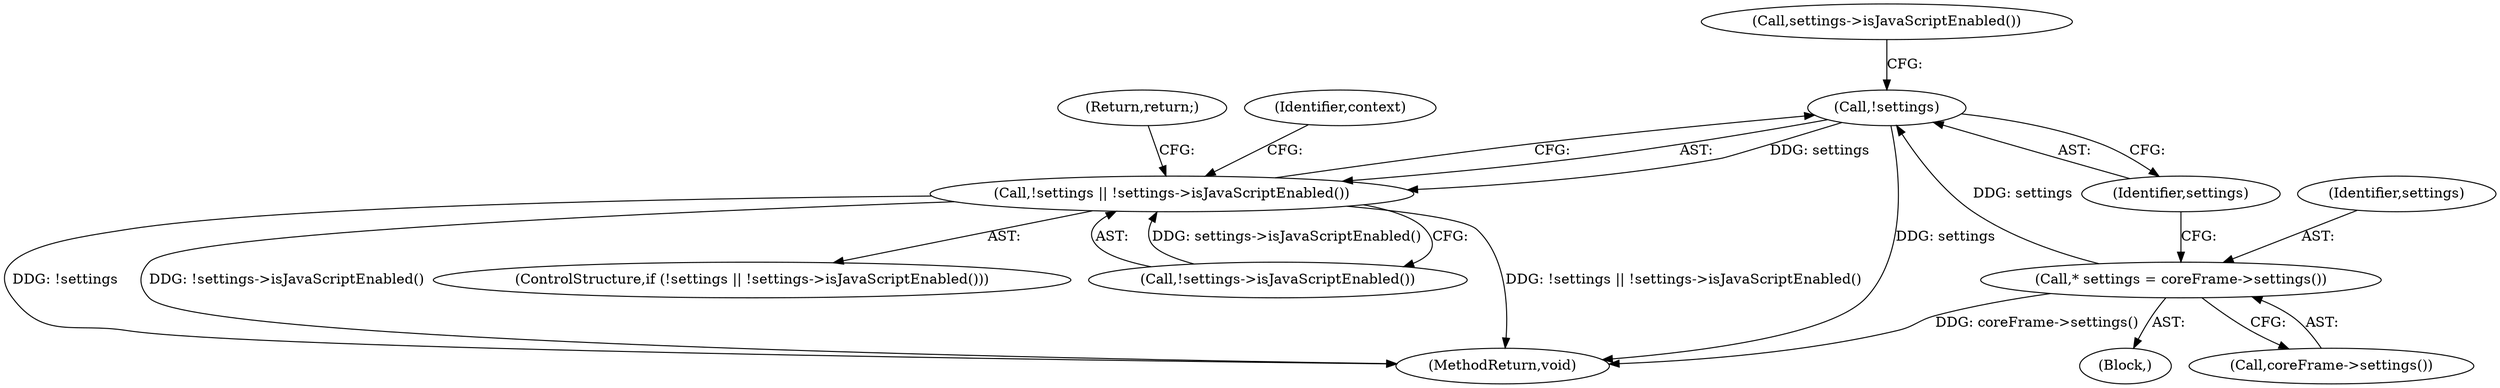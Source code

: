 digraph "0_Chrome_a0af50481db56aa780942e8595a20c36b2c34f5c@pointer" {
"1000118" [label="(Call,!settings)"];
"1000113" [label="(Call,* settings = coreFrame->settings())"];
"1000117" [label="(Call,!settings || !settings->isJavaScriptEnabled())"];
"1000118" [label="(Call,!settings)"];
"1000121" [label="(Call,settings->isJavaScriptEnabled())"];
"1000114" [label="(Identifier,settings)"];
"1000113" [label="(Call,* settings = coreFrame->settings())"];
"1000122" [label="(Return,return;)"];
"1000146" [label="(MethodReturn,void)"];
"1000115" [label="(Call,coreFrame->settings())"];
"1000125" [label="(Identifier,context)"];
"1000119" [label="(Identifier,settings)"];
"1000116" [label="(ControlStructure,if (!settings || !settings->isJavaScriptEnabled()))"];
"1000120" [label="(Call,!settings->isJavaScriptEnabled())"];
"1000117" [label="(Call,!settings || !settings->isJavaScriptEnabled())"];
"1000101" [label="(Block,)"];
"1000118" -> "1000117"  [label="AST: "];
"1000118" -> "1000119"  [label="CFG: "];
"1000119" -> "1000118"  [label="AST: "];
"1000121" -> "1000118"  [label="CFG: "];
"1000117" -> "1000118"  [label="CFG: "];
"1000118" -> "1000146"  [label="DDG: settings"];
"1000118" -> "1000117"  [label="DDG: settings"];
"1000113" -> "1000118"  [label="DDG: settings"];
"1000113" -> "1000101"  [label="AST: "];
"1000113" -> "1000115"  [label="CFG: "];
"1000114" -> "1000113"  [label="AST: "];
"1000115" -> "1000113"  [label="AST: "];
"1000119" -> "1000113"  [label="CFG: "];
"1000113" -> "1000146"  [label="DDG: coreFrame->settings()"];
"1000117" -> "1000116"  [label="AST: "];
"1000117" -> "1000120"  [label="CFG: "];
"1000120" -> "1000117"  [label="AST: "];
"1000122" -> "1000117"  [label="CFG: "];
"1000125" -> "1000117"  [label="CFG: "];
"1000117" -> "1000146"  [label="DDG: !settings || !settings->isJavaScriptEnabled()"];
"1000117" -> "1000146"  [label="DDG: !settings"];
"1000117" -> "1000146"  [label="DDG: !settings->isJavaScriptEnabled()"];
"1000120" -> "1000117"  [label="DDG: settings->isJavaScriptEnabled()"];
}
